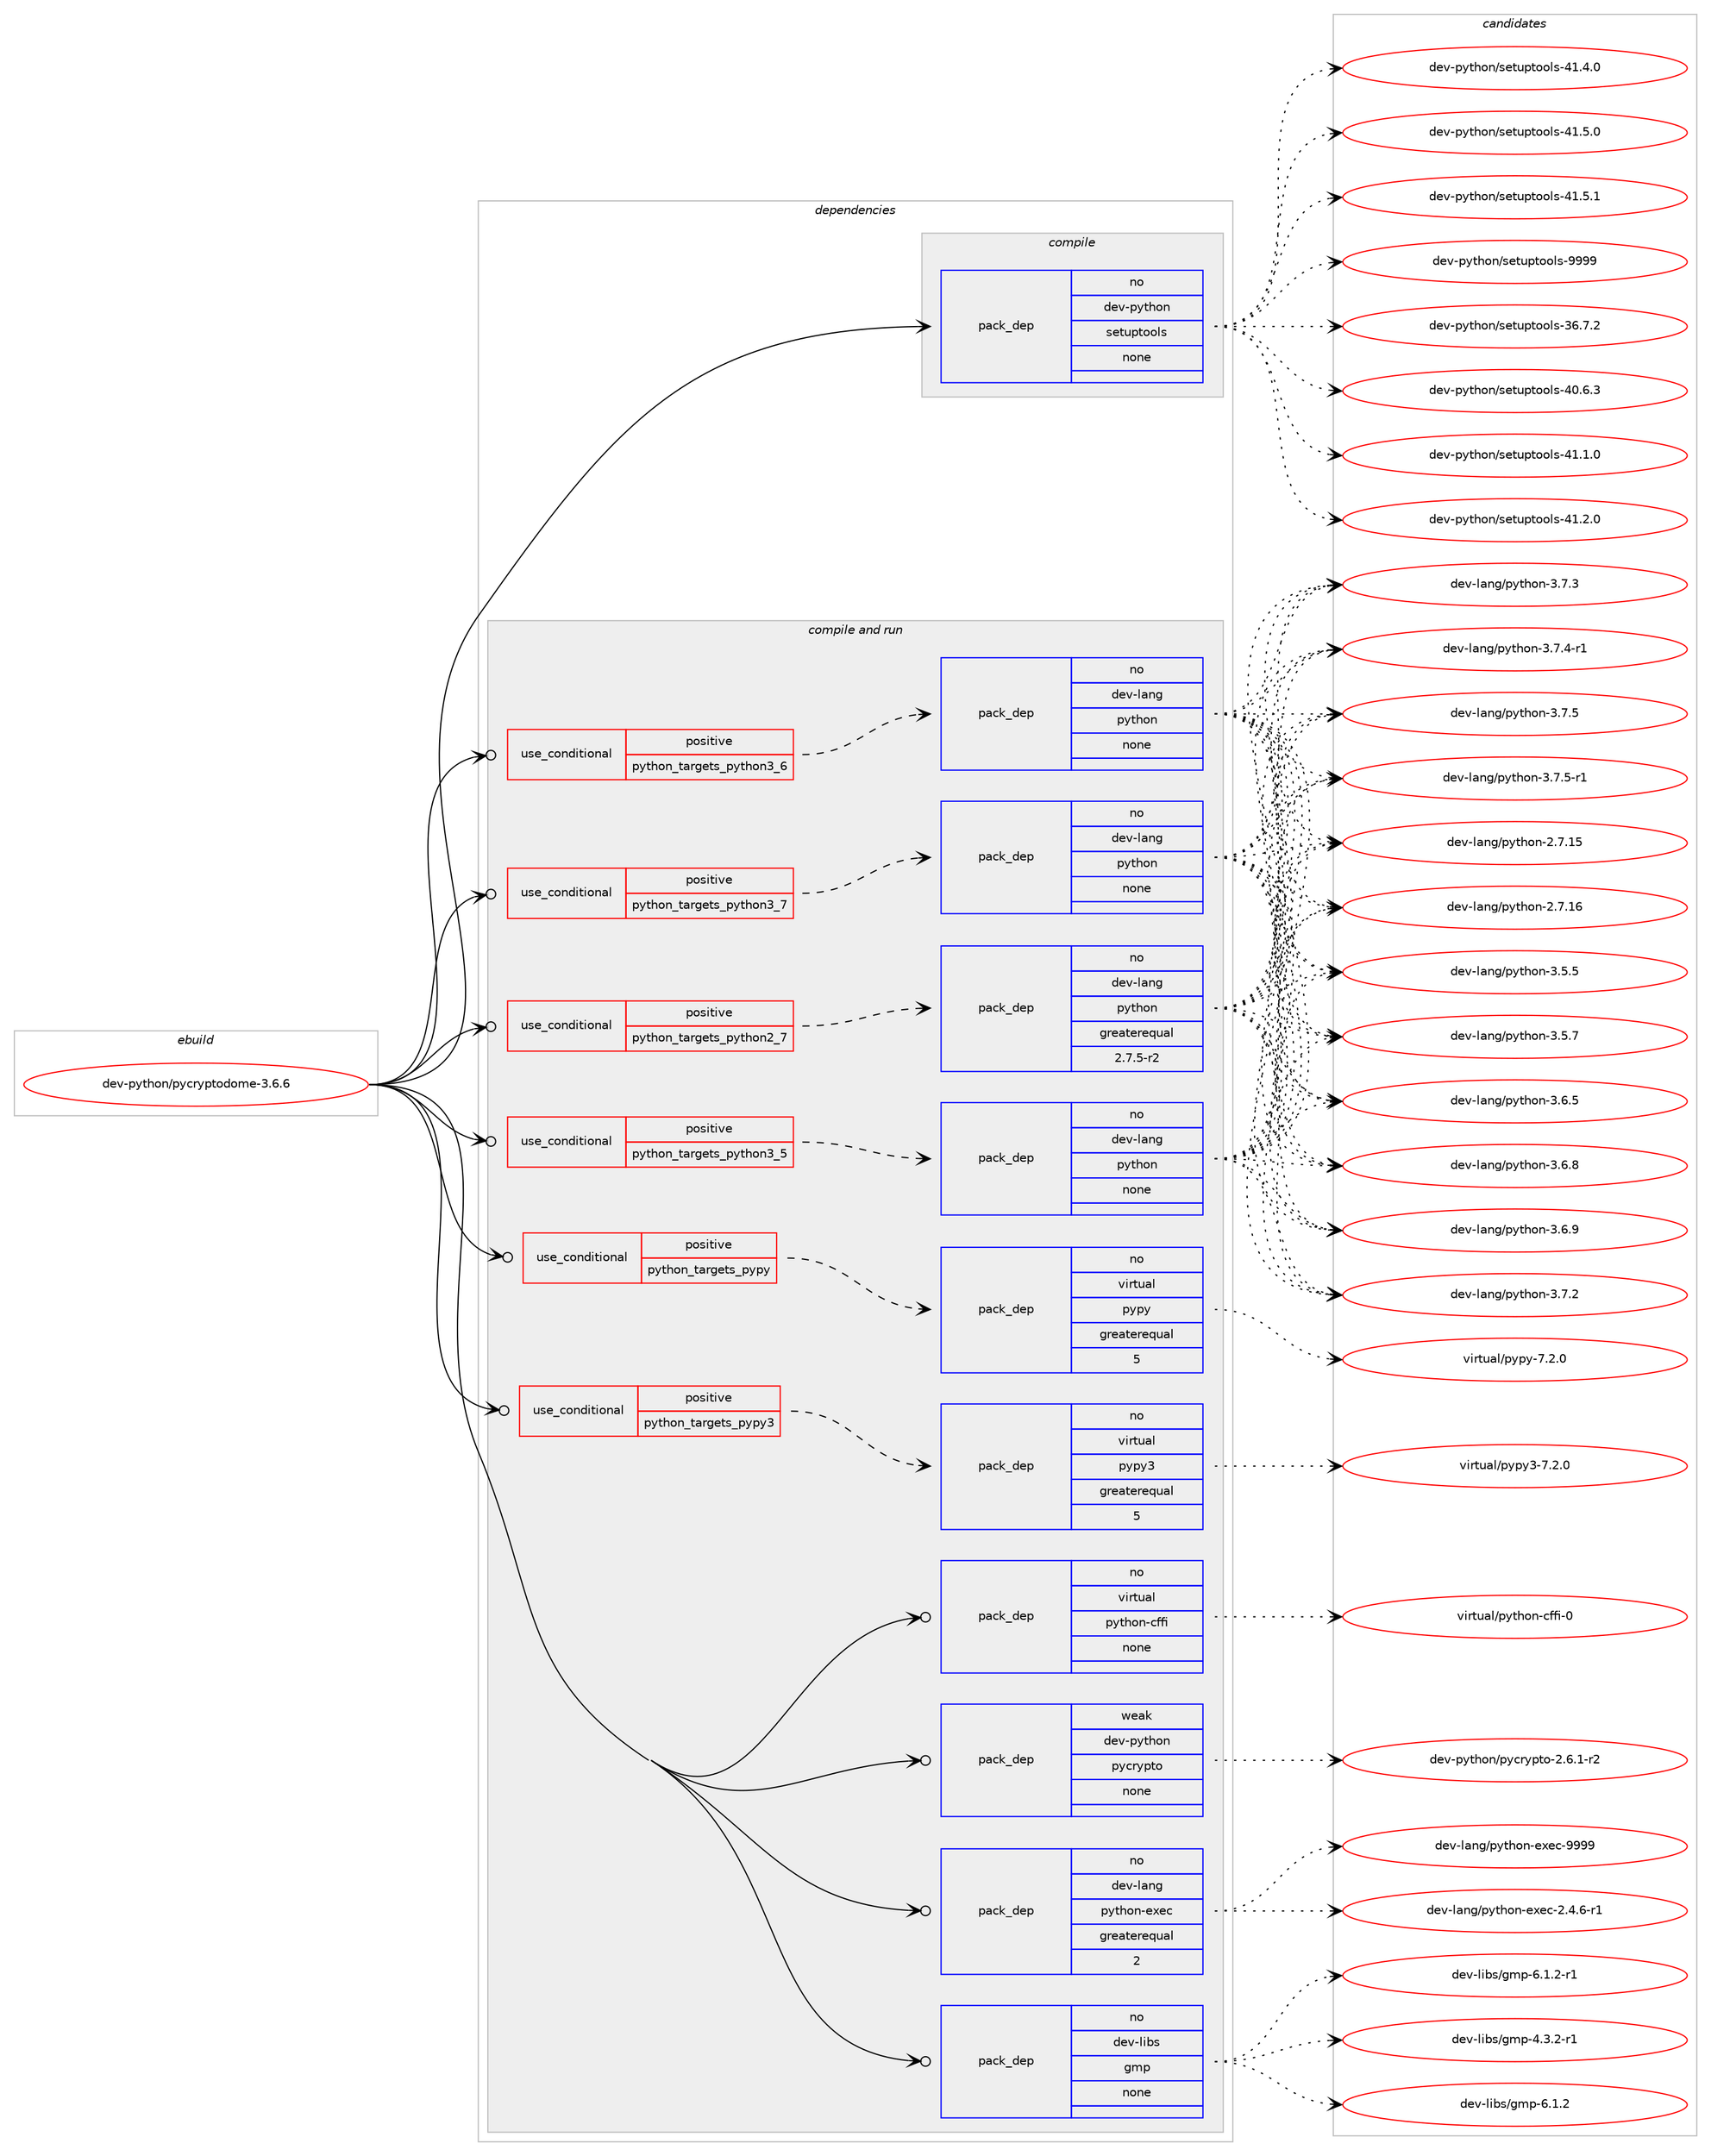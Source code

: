 digraph prolog {

# *************
# Graph options
# *************

newrank=true;
concentrate=true;
compound=true;
graph [rankdir=LR,fontname=Helvetica,fontsize=10,ranksep=1.5];#, ranksep=2.5, nodesep=0.2];
edge  [arrowhead=vee];
node  [fontname=Helvetica,fontsize=10];

# **********
# The ebuild
# **********

subgraph cluster_leftcol {
color=gray;
rank=same;
label=<<i>ebuild</i>>;
id [label="dev-python/pycryptodome-3.6.6", color=red, width=4, href="../dev-python/pycryptodome-3.6.6.svg"];
}

# ****************
# The dependencies
# ****************

subgraph cluster_midcol {
color=gray;
label=<<i>dependencies</i>>;
subgraph cluster_compile {
fillcolor="#eeeeee";
style=filled;
label=<<i>compile</i>>;
subgraph pack467512 {
dependency624909 [label=<<TABLE BORDER="0" CELLBORDER="1" CELLSPACING="0" CELLPADDING="4" WIDTH="220"><TR><TD ROWSPAN="6" CELLPADDING="30">pack_dep</TD></TR><TR><TD WIDTH="110">no</TD></TR><TR><TD>dev-python</TD></TR><TR><TD>setuptools</TD></TR><TR><TD>none</TD></TR><TR><TD></TD></TR></TABLE>>, shape=none, color=blue];
}
id:e -> dependency624909:w [weight=20,style="solid",arrowhead="vee"];
}
subgraph cluster_compileandrun {
fillcolor="#eeeeee";
style=filled;
label=<<i>compile and run</i>>;
subgraph cond145553 {
dependency624910 [label=<<TABLE BORDER="0" CELLBORDER="1" CELLSPACING="0" CELLPADDING="4"><TR><TD ROWSPAN="3" CELLPADDING="10">use_conditional</TD></TR><TR><TD>positive</TD></TR><TR><TD>python_targets_pypy</TD></TR></TABLE>>, shape=none, color=red];
subgraph pack467513 {
dependency624911 [label=<<TABLE BORDER="0" CELLBORDER="1" CELLSPACING="0" CELLPADDING="4" WIDTH="220"><TR><TD ROWSPAN="6" CELLPADDING="30">pack_dep</TD></TR><TR><TD WIDTH="110">no</TD></TR><TR><TD>virtual</TD></TR><TR><TD>pypy</TD></TR><TR><TD>greaterequal</TD></TR><TR><TD>5</TD></TR></TABLE>>, shape=none, color=blue];
}
dependency624910:e -> dependency624911:w [weight=20,style="dashed",arrowhead="vee"];
}
id:e -> dependency624910:w [weight=20,style="solid",arrowhead="odotvee"];
subgraph cond145554 {
dependency624912 [label=<<TABLE BORDER="0" CELLBORDER="1" CELLSPACING="0" CELLPADDING="4"><TR><TD ROWSPAN="3" CELLPADDING="10">use_conditional</TD></TR><TR><TD>positive</TD></TR><TR><TD>python_targets_pypy3</TD></TR></TABLE>>, shape=none, color=red];
subgraph pack467514 {
dependency624913 [label=<<TABLE BORDER="0" CELLBORDER="1" CELLSPACING="0" CELLPADDING="4" WIDTH="220"><TR><TD ROWSPAN="6" CELLPADDING="30">pack_dep</TD></TR><TR><TD WIDTH="110">no</TD></TR><TR><TD>virtual</TD></TR><TR><TD>pypy3</TD></TR><TR><TD>greaterequal</TD></TR><TR><TD>5</TD></TR></TABLE>>, shape=none, color=blue];
}
dependency624912:e -> dependency624913:w [weight=20,style="dashed",arrowhead="vee"];
}
id:e -> dependency624912:w [weight=20,style="solid",arrowhead="odotvee"];
subgraph cond145555 {
dependency624914 [label=<<TABLE BORDER="0" CELLBORDER="1" CELLSPACING="0" CELLPADDING="4"><TR><TD ROWSPAN="3" CELLPADDING="10">use_conditional</TD></TR><TR><TD>positive</TD></TR><TR><TD>python_targets_python2_7</TD></TR></TABLE>>, shape=none, color=red];
subgraph pack467515 {
dependency624915 [label=<<TABLE BORDER="0" CELLBORDER="1" CELLSPACING="0" CELLPADDING="4" WIDTH="220"><TR><TD ROWSPAN="6" CELLPADDING="30">pack_dep</TD></TR><TR><TD WIDTH="110">no</TD></TR><TR><TD>dev-lang</TD></TR><TR><TD>python</TD></TR><TR><TD>greaterequal</TD></TR><TR><TD>2.7.5-r2</TD></TR></TABLE>>, shape=none, color=blue];
}
dependency624914:e -> dependency624915:w [weight=20,style="dashed",arrowhead="vee"];
}
id:e -> dependency624914:w [weight=20,style="solid",arrowhead="odotvee"];
subgraph cond145556 {
dependency624916 [label=<<TABLE BORDER="0" CELLBORDER="1" CELLSPACING="0" CELLPADDING="4"><TR><TD ROWSPAN="3" CELLPADDING="10">use_conditional</TD></TR><TR><TD>positive</TD></TR><TR><TD>python_targets_python3_5</TD></TR></TABLE>>, shape=none, color=red];
subgraph pack467516 {
dependency624917 [label=<<TABLE BORDER="0" CELLBORDER="1" CELLSPACING="0" CELLPADDING="4" WIDTH="220"><TR><TD ROWSPAN="6" CELLPADDING="30">pack_dep</TD></TR><TR><TD WIDTH="110">no</TD></TR><TR><TD>dev-lang</TD></TR><TR><TD>python</TD></TR><TR><TD>none</TD></TR><TR><TD></TD></TR></TABLE>>, shape=none, color=blue];
}
dependency624916:e -> dependency624917:w [weight=20,style="dashed",arrowhead="vee"];
}
id:e -> dependency624916:w [weight=20,style="solid",arrowhead="odotvee"];
subgraph cond145557 {
dependency624918 [label=<<TABLE BORDER="0" CELLBORDER="1" CELLSPACING="0" CELLPADDING="4"><TR><TD ROWSPAN="3" CELLPADDING="10">use_conditional</TD></TR><TR><TD>positive</TD></TR><TR><TD>python_targets_python3_6</TD></TR></TABLE>>, shape=none, color=red];
subgraph pack467517 {
dependency624919 [label=<<TABLE BORDER="0" CELLBORDER="1" CELLSPACING="0" CELLPADDING="4" WIDTH="220"><TR><TD ROWSPAN="6" CELLPADDING="30">pack_dep</TD></TR><TR><TD WIDTH="110">no</TD></TR><TR><TD>dev-lang</TD></TR><TR><TD>python</TD></TR><TR><TD>none</TD></TR><TR><TD></TD></TR></TABLE>>, shape=none, color=blue];
}
dependency624918:e -> dependency624919:w [weight=20,style="dashed",arrowhead="vee"];
}
id:e -> dependency624918:w [weight=20,style="solid",arrowhead="odotvee"];
subgraph cond145558 {
dependency624920 [label=<<TABLE BORDER="0" CELLBORDER="1" CELLSPACING="0" CELLPADDING="4"><TR><TD ROWSPAN="3" CELLPADDING="10">use_conditional</TD></TR><TR><TD>positive</TD></TR><TR><TD>python_targets_python3_7</TD></TR></TABLE>>, shape=none, color=red];
subgraph pack467518 {
dependency624921 [label=<<TABLE BORDER="0" CELLBORDER="1" CELLSPACING="0" CELLPADDING="4" WIDTH="220"><TR><TD ROWSPAN="6" CELLPADDING="30">pack_dep</TD></TR><TR><TD WIDTH="110">no</TD></TR><TR><TD>dev-lang</TD></TR><TR><TD>python</TD></TR><TR><TD>none</TD></TR><TR><TD></TD></TR></TABLE>>, shape=none, color=blue];
}
dependency624920:e -> dependency624921:w [weight=20,style="dashed",arrowhead="vee"];
}
id:e -> dependency624920:w [weight=20,style="solid",arrowhead="odotvee"];
subgraph pack467519 {
dependency624922 [label=<<TABLE BORDER="0" CELLBORDER="1" CELLSPACING="0" CELLPADDING="4" WIDTH="220"><TR><TD ROWSPAN="6" CELLPADDING="30">pack_dep</TD></TR><TR><TD WIDTH="110">no</TD></TR><TR><TD>dev-lang</TD></TR><TR><TD>python-exec</TD></TR><TR><TD>greaterequal</TD></TR><TR><TD>2</TD></TR></TABLE>>, shape=none, color=blue];
}
id:e -> dependency624922:w [weight=20,style="solid",arrowhead="odotvee"];
subgraph pack467520 {
dependency624923 [label=<<TABLE BORDER="0" CELLBORDER="1" CELLSPACING="0" CELLPADDING="4" WIDTH="220"><TR><TD ROWSPAN="6" CELLPADDING="30">pack_dep</TD></TR><TR><TD WIDTH="110">no</TD></TR><TR><TD>dev-libs</TD></TR><TR><TD>gmp</TD></TR><TR><TD>none</TD></TR><TR><TD></TD></TR></TABLE>>, shape=none, color=blue];
}
id:e -> dependency624923:w [weight=20,style="solid",arrowhead="odotvee"];
subgraph pack467521 {
dependency624924 [label=<<TABLE BORDER="0" CELLBORDER="1" CELLSPACING="0" CELLPADDING="4" WIDTH="220"><TR><TD ROWSPAN="6" CELLPADDING="30">pack_dep</TD></TR><TR><TD WIDTH="110">no</TD></TR><TR><TD>virtual</TD></TR><TR><TD>python-cffi</TD></TR><TR><TD>none</TD></TR><TR><TD></TD></TR></TABLE>>, shape=none, color=blue];
}
id:e -> dependency624924:w [weight=20,style="solid",arrowhead="odotvee"];
subgraph pack467522 {
dependency624925 [label=<<TABLE BORDER="0" CELLBORDER="1" CELLSPACING="0" CELLPADDING="4" WIDTH="220"><TR><TD ROWSPAN="6" CELLPADDING="30">pack_dep</TD></TR><TR><TD WIDTH="110">weak</TD></TR><TR><TD>dev-python</TD></TR><TR><TD>pycrypto</TD></TR><TR><TD>none</TD></TR><TR><TD></TD></TR></TABLE>>, shape=none, color=blue];
}
id:e -> dependency624925:w [weight=20,style="solid",arrowhead="odotvee"];
}
subgraph cluster_run {
fillcolor="#eeeeee";
style=filled;
label=<<i>run</i>>;
}
}

# **************
# The candidates
# **************

subgraph cluster_choices {
rank=same;
color=gray;
label=<<i>candidates</i>>;

subgraph choice467512 {
color=black;
nodesep=1;
choice100101118451121211161041111104711510111611711211611111110811545515446554650 [label="dev-python/setuptools-36.7.2", color=red, width=4,href="../dev-python/setuptools-36.7.2.svg"];
choice100101118451121211161041111104711510111611711211611111110811545524846544651 [label="dev-python/setuptools-40.6.3", color=red, width=4,href="../dev-python/setuptools-40.6.3.svg"];
choice100101118451121211161041111104711510111611711211611111110811545524946494648 [label="dev-python/setuptools-41.1.0", color=red, width=4,href="../dev-python/setuptools-41.1.0.svg"];
choice100101118451121211161041111104711510111611711211611111110811545524946504648 [label="dev-python/setuptools-41.2.0", color=red, width=4,href="../dev-python/setuptools-41.2.0.svg"];
choice100101118451121211161041111104711510111611711211611111110811545524946524648 [label="dev-python/setuptools-41.4.0", color=red, width=4,href="../dev-python/setuptools-41.4.0.svg"];
choice100101118451121211161041111104711510111611711211611111110811545524946534648 [label="dev-python/setuptools-41.5.0", color=red, width=4,href="../dev-python/setuptools-41.5.0.svg"];
choice100101118451121211161041111104711510111611711211611111110811545524946534649 [label="dev-python/setuptools-41.5.1", color=red, width=4,href="../dev-python/setuptools-41.5.1.svg"];
choice10010111845112121116104111110471151011161171121161111111081154557575757 [label="dev-python/setuptools-9999", color=red, width=4,href="../dev-python/setuptools-9999.svg"];
dependency624909:e -> choice100101118451121211161041111104711510111611711211611111110811545515446554650:w [style=dotted,weight="100"];
dependency624909:e -> choice100101118451121211161041111104711510111611711211611111110811545524846544651:w [style=dotted,weight="100"];
dependency624909:e -> choice100101118451121211161041111104711510111611711211611111110811545524946494648:w [style=dotted,weight="100"];
dependency624909:e -> choice100101118451121211161041111104711510111611711211611111110811545524946504648:w [style=dotted,weight="100"];
dependency624909:e -> choice100101118451121211161041111104711510111611711211611111110811545524946524648:w [style=dotted,weight="100"];
dependency624909:e -> choice100101118451121211161041111104711510111611711211611111110811545524946534648:w [style=dotted,weight="100"];
dependency624909:e -> choice100101118451121211161041111104711510111611711211611111110811545524946534649:w [style=dotted,weight="100"];
dependency624909:e -> choice10010111845112121116104111110471151011161171121161111111081154557575757:w [style=dotted,weight="100"];
}
subgraph choice467513 {
color=black;
nodesep=1;
choice1181051141161179710847112121112121455546504648 [label="virtual/pypy-7.2.0", color=red, width=4,href="../virtual/pypy-7.2.0.svg"];
dependency624911:e -> choice1181051141161179710847112121112121455546504648:w [style=dotted,weight="100"];
}
subgraph choice467514 {
color=black;
nodesep=1;
choice118105114116117971084711212111212151455546504648 [label="virtual/pypy3-7.2.0", color=red, width=4,href="../virtual/pypy3-7.2.0.svg"];
dependency624913:e -> choice118105114116117971084711212111212151455546504648:w [style=dotted,weight="100"];
}
subgraph choice467515 {
color=black;
nodesep=1;
choice10010111845108971101034711212111610411111045504655464953 [label="dev-lang/python-2.7.15", color=red, width=4,href="../dev-lang/python-2.7.15.svg"];
choice10010111845108971101034711212111610411111045504655464954 [label="dev-lang/python-2.7.16", color=red, width=4,href="../dev-lang/python-2.7.16.svg"];
choice100101118451089711010347112121116104111110455146534653 [label="dev-lang/python-3.5.5", color=red, width=4,href="../dev-lang/python-3.5.5.svg"];
choice100101118451089711010347112121116104111110455146534655 [label="dev-lang/python-3.5.7", color=red, width=4,href="../dev-lang/python-3.5.7.svg"];
choice100101118451089711010347112121116104111110455146544653 [label="dev-lang/python-3.6.5", color=red, width=4,href="../dev-lang/python-3.6.5.svg"];
choice100101118451089711010347112121116104111110455146544656 [label="dev-lang/python-3.6.8", color=red, width=4,href="../dev-lang/python-3.6.8.svg"];
choice100101118451089711010347112121116104111110455146544657 [label="dev-lang/python-3.6.9", color=red, width=4,href="../dev-lang/python-3.6.9.svg"];
choice100101118451089711010347112121116104111110455146554650 [label="dev-lang/python-3.7.2", color=red, width=4,href="../dev-lang/python-3.7.2.svg"];
choice100101118451089711010347112121116104111110455146554651 [label="dev-lang/python-3.7.3", color=red, width=4,href="../dev-lang/python-3.7.3.svg"];
choice1001011184510897110103471121211161041111104551465546524511449 [label="dev-lang/python-3.7.4-r1", color=red, width=4,href="../dev-lang/python-3.7.4-r1.svg"];
choice100101118451089711010347112121116104111110455146554653 [label="dev-lang/python-3.7.5", color=red, width=4,href="../dev-lang/python-3.7.5.svg"];
choice1001011184510897110103471121211161041111104551465546534511449 [label="dev-lang/python-3.7.5-r1", color=red, width=4,href="../dev-lang/python-3.7.5-r1.svg"];
dependency624915:e -> choice10010111845108971101034711212111610411111045504655464953:w [style=dotted,weight="100"];
dependency624915:e -> choice10010111845108971101034711212111610411111045504655464954:w [style=dotted,weight="100"];
dependency624915:e -> choice100101118451089711010347112121116104111110455146534653:w [style=dotted,weight="100"];
dependency624915:e -> choice100101118451089711010347112121116104111110455146534655:w [style=dotted,weight="100"];
dependency624915:e -> choice100101118451089711010347112121116104111110455146544653:w [style=dotted,weight="100"];
dependency624915:e -> choice100101118451089711010347112121116104111110455146544656:w [style=dotted,weight="100"];
dependency624915:e -> choice100101118451089711010347112121116104111110455146544657:w [style=dotted,weight="100"];
dependency624915:e -> choice100101118451089711010347112121116104111110455146554650:w [style=dotted,weight="100"];
dependency624915:e -> choice100101118451089711010347112121116104111110455146554651:w [style=dotted,weight="100"];
dependency624915:e -> choice1001011184510897110103471121211161041111104551465546524511449:w [style=dotted,weight="100"];
dependency624915:e -> choice100101118451089711010347112121116104111110455146554653:w [style=dotted,weight="100"];
dependency624915:e -> choice1001011184510897110103471121211161041111104551465546534511449:w [style=dotted,weight="100"];
}
subgraph choice467516 {
color=black;
nodesep=1;
choice10010111845108971101034711212111610411111045504655464953 [label="dev-lang/python-2.7.15", color=red, width=4,href="../dev-lang/python-2.7.15.svg"];
choice10010111845108971101034711212111610411111045504655464954 [label="dev-lang/python-2.7.16", color=red, width=4,href="../dev-lang/python-2.7.16.svg"];
choice100101118451089711010347112121116104111110455146534653 [label="dev-lang/python-3.5.5", color=red, width=4,href="../dev-lang/python-3.5.5.svg"];
choice100101118451089711010347112121116104111110455146534655 [label="dev-lang/python-3.5.7", color=red, width=4,href="../dev-lang/python-3.5.7.svg"];
choice100101118451089711010347112121116104111110455146544653 [label="dev-lang/python-3.6.5", color=red, width=4,href="../dev-lang/python-3.6.5.svg"];
choice100101118451089711010347112121116104111110455146544656 [label="dev-lang/python-3.6.8", color=red, width=4,href="../dev-lang/python-3.6.8.svg"];
choice100101118451089711010347112121116104111110455146544657 [label="dev-lang/python-3.6.9", color=red, width=4,href="../dev-lang/python-3.6.9.svg"];
choice100101118451089711010347112121116104111110455146554650 [label="dev-lang/python-3.7.2", color=red, width=4,href="../dev-lang/python-3.7.2.svg"];
choice100101118451089711010347112121116104111110455146554651 [label="dev-lang/python-3.7.3", color=red, width=4,href="../dev-lang/python-3.7.3.svg"];
choice1001011184510897110103471121211161041111104551465546524511449 [label="dev-lang/python-3.7.4-r1", color=red, width=4,href="../dev-lang/python-3.7.4-r1.svg"];
choice100101118451089711010347112121116104111110455146554653 [label="dev-lang/python-3.7.5", color=red, width=4,href="../dev-lang/python-3.7.5.svg"];
choice1001011184510897110103471121211161041111104551465546534511449 [label="dev-lang/python-3.7.5-r1", color=red, width=4,href="../dev-lang/python-3.7.5-r1.svg"];
dependency624917:e -> choice10010111845108971101034711212111610411111045504655464953:w [style=dotted,weight="100"];
dependency624917:e -> choice10010111845108971101034711212111610411111045504655464954:w [style=dotted,weight="100"];
dependency624917:e -> choice100101118451089711010347112121116104111110455146534653:w [style=dotted,weight="100"];
dependency624917:e -> choice100101118451089711010347112121116104111110455146534655:w [style=dotted,weight="100"];
dependency624917:e -> choice100101118451089711010347112121116104111110455146544653:w [style=dotted,weight="100"];
dependency624917:e -> choice100101118451089711010347112121116104111110455146544656:w [style=dotted,weight="100"];
dependency624917:e -> choice100101118451089711010347112121116104111110455146544657:w [style=dotted,weight="100"];
dependency624917:e -> choice100101118451089711010347112121116104111110455146554650:w [style=dotted,weight="100"];
dependency624917:e -> choice100101118451089711010347112121116104111110455146554651:w [style=dotted,weight="100"];
dependency624917:e -> choice1001011184510897110103471121211161041111104551465546524511449:w [style=dotted,weight="100"];
dependency624917:e -> choice100101118451089711010347112121116104111110455146554653:w [style=dotted,weight="100"];
dependency624917:e -> choice1001011184510897110103471121211161041111104551465546534511449:w [style=dotted,weight="100"];
}
subgraph choice467517 {
color=black;
nodesep=1;
choice10010111845108971101034711212111610411111045504655464953 [label="dev-lang/python-2.7.15", color=red, width=4,href="../dev-lang/python-2.7.15.svg"];
choice10010111845108971101034711212111610411111045504655464954 [label="dev-lang/python-2.7.16", color=red, width=4,href="../dev-lang/python-2.7.16.svg"];
choice100101118451089711010347112121116104111110455146534653 [label="dev-lang/python-3.5.5", color=red, width=4,href="../dev-lang/python-3.5.5.svg"];
choice100101118451089711010347112121116104111110455146534655 [label="dev-lang/python-3.5.7", color=red, width=4,href="../dev-lang/python-3.5.7.svg"];
choice100101118451089711010347112121116104111110455146544653 [label="dev-lang/python-3.6.5", color=red, width=4,href="../dev-lang/python-3.6.5.svg"];
choice100101118451089711010347112121116104111110455146544656 [label="dev-lang/python-3.6.8", color=red, width=4,href="../dev-lang/python-3.6.8.svg"];
choice100101118451089711010347112121116104111110455146544657 [label="dev-lang/python-3.6.9", color=red, width=4,href="../dev-lang/python-3.6.9.svg"];
choice100101118451089711010347112121116104111110455146554650 [label="dev-lang/python-3.7.2", color=red, width=4,href="../dev-lang/python-3.7.2.svg"];
choice100101118451089711010347112121116104111110455146554651 [label="dev-lang/python-3.7.3", color=red, width=4,href="../dev-lang/python-3.7.3.svg"];
choice1001011184510897110103471121211161041111104551465546524511449 [label="dev-lang/python-3.7.4-r1", color=red, width=4,href="../dev-lang/python-3.7.4-r1.svg"];
choice100101118451089711010347112121116104111110455146554653 [label="dev-lang/python-3.7.5", color=red, width=4,href="../dev-lang/python-3.7.5.svg"];
choice1001011184510897110103471121211161041111104551465546534511449 [label="dev-lang/python-3.7.5-r1", color=red, width=4,href="../dev-lang/python-3.7.5-r1.svg"];
dependency624919:e -> choice10010111845108971101034711212111610411111045504655464953:w [style=dotted,weight="100"];
dependency624919:e -> choice10010111845108971101034711212111610411111045504655464954:w [style=dotted,weight="100"];
dependency624919:e -> choice100101118451089711010347112121116104111110455146534653:w [style=dotted,weight="100"];
dependency624919:e -> choice100101118451089711010347112121116104111110455146534655:w [style=dotted,weight="100"];
dependency624919:e -> choice100101118451089711010347112121116104111110455146544653:w [style=dotted,weight="100"];
dependency624919:e -> choice100101118451089711010347112121116104111110455146544656:w [style=dotted,weight="100"];
dependency624919:e -> choice100101118451089711010347112121116104111110455146544657:w [style=dotted,weight="100"];
dependency624919:e -> choice100101118451089711010347112121116104111110455146554650:w [style=dotted,weight="100"];
dependency624919:e -> choice100101118451089711010347112121116104111110455146554651:w [style=dotted,weight="100"];
dependency624919:e -> choice1001011184510897110103471121211161041111104551465546524511449:w [style=dotted,weight="100"];
dependency624919:e -> choice100101118451089711010347112121116104111110455146554653:w [style=dotted,weight="100"];
dependency624919:e -> choice1001011184510897110103471121211161041111104551465546534511449:w [style=dotted,weight="100"];
}
subgraph choice467518 {
color=black;
nodesep=1;
choice10010111845108971101034711212111610411111045504655464953 [label="dev-lang/python-2.7.15", color=red, width=4,href="../dev-lang/python-2.7.15.svg"];
choice10010111845108971101034711212111610411111045504655464954 [label="dev-lang/python-2.7.16", color=red, width=4,href="../dev-lang/python-2.7.16.svg"];
choice100101118451089711010347112121116104111110455146534653 [label="dev-lang/python-3.5.5", color=red, width=4,href="../dev-lang/python-3.5.5.svg"];
choice100101118451089711010347112121116104111110455146534655 [label="dev-lang/python-3.5.7", color=red, width=4,href="../dev-lang/python-3.5.7.svg"];
choice100101118451089711010347112121116104111110455146544653 [label="dev-lang/python-3.6.5", color=red, width=4,href="../dev-lang/python-3.6.5.svg"];
choice100101118451089711010347112121116104111110455146544656 [label="dev-lang/python-3.6.8", color=red, width=4,href="../dev-lang/python-3.6.8.svg"];
choice100101118451089711010347112121116104111110455146544657 [label="dev-lang/python-3.6.9", color=red, width=4,href="../dev-lang/python-3.6.9.svg"];
choice100101118451089711010347112121116104111110455146554650 [label="dev-lang/python-3.7.2", color=red, width=4,href="../dev-lang/python-3.7.2.svg"];
choice100101118451089711010347112121116104111110455146554651 [label="dev-lang/python-3.7.3", color=red, width=4,href="../dev-lang/python-3.7.3.svg"];
choice1001011184510897110103471121211161041111104551465546524511449 [label="dev-lang/python-3.7.4-r1", color=red, width=4,href="../dev-lang/python-3.7.4-r1.svg"];
choice100101118451089711010347112121116104111110455146554653 [label="dev-lang/python-3.7.5", color=red, width=4,href="../dev-lang/python-3.7.5.svg"];
choice1001011184510897110103471121211161041111104551465546534511449 [label="dev-lang/python-3.7.5-r1", color=red, width=4,href="../dev-lang/python-3.7.5-r1.svg"];
dependency624921:e -> choice10010111845108971101034711212111610411111045504655464953:w [style=dotted,weight="100"];
dependency624921:e -> choice10010111845108971101034711212111610411111045504655464954:w [style=dotted,weight="100"];
dependency624921:e -> choice100101118451089711010347112121116104111110455146534653:w [style=dotted,weight="100"];
dependency624921:e -> choice100101118451089711010347112121116104111110455146534655:w [style=dotted,weight="100"];
dependency624921:e -> choice100101118451089711010347112121116104111110455146544653:w [style=dotted,weight="100"];
dependency624921:e -> choice100101118451089711010347112121116104111110455146544656:w [style=dotted,weight="100"];
dependency624921:e -> choice100101118451089711010347112121116104111110455146544657:w [style=dotted,weight="100"];
dependency624921:e -> choice100101118451089711010347112121116104111110455146554650:w [style=dotted,weight="100"];
dependency624921:e -> choice100101118451089711010347112121116104111110455146554651:w [style=dotted,weight="100"];
dependency624921:e -> choice1001011184510897110103471121211161041111104551465546524511449:w [style=dotted,weight="100"];
dependency624921:e -> choice100101118451089711010347112121116104111110455146554653:w [style=dotted,weight="100"];
dependency624921:e -> choice1001011184510897110103471121211161041111104551465546534511449:w [style=dotted,weight="100"];
}
subgraph choice467519 {
color=black;
nodesep=1;
choice10010111845108971101034711212111610411111045101120101994550465246544511449 [label="dev-lang/python-exec-2.4.6-r1", color=red, width=4,href="../dev-lang/python-exec-2.4.6-r1.svg"];
choice10010111845108971101034711212111610411111045101120101994557575757 [label="dev-lang/python-exec-9999", color=red, width=4,href="../dev-lang/python-exec-9999.svg"];
dependency624922:e -> choice10010111845108971101034711212111610411111045101120101994550465246544511449:w [style=dotted,weight="100"];
dependency624922:e -> choice10010111845108971101034711212111610411111045101120101994557575757:w [style=dotted,weight="100"];
}
subgraph choice467520 {
color=black;
nodesep=1;
choice1001011184510810598115471031091124552465146504511449 [label="dev-libs/gmp-4.3.2-r1", color=red, width=4,href="../dev-libs/gmp-4.3.2-r1.svg"];
choice100101118451081059811547103109112455446494650 [label="dev-libs/gmp-6.1.2", color=red, width=4,href="../dev-libs/gmp-6.1.2.svg"];
choice1001011184510810598115471031091124554464946504511449 [label="dev-libs/gmp-6.1.2-r1", color=red, width=4,href="../dev-libs/gmp-6.1.2-r1.svg"];
dependency624923:e -> choice1001011184510810598115471031091124552465146504511449:w [style=dotted,weight="100"];
dependency624923:e -> choice100101118451081059811547103109112455446494650:w [style=dotted,weight="100"];
dependency624923:e -> choice1001011184510810598115471031091124554464946504511449:w [style=dotted,weight="100"];
}
subgraph choice467521 {
color=black;
nodesep=1;
choice118105114116117971084711212111610411111045991021021054548 [label="virtual/python-cffi-0", color=red, width=4,href="../virtual/python-cffi-0.svg"];
dependency624924:e -> choice118105114116117971084711212111610411111045991021021054548:w [style=dotted,weight="100"];
}
subgraph choice467522 {
color=black;
nodesep=1;
choice1001011184511212111610411111047112121991141211121161114550465446494511450 [label="dev-python/pycrypto-2.6.1-r2", color=red, width=4,href="../dev-python/pycrypto-2.6.1-r2.svg"];
dependency624925:e -> choice1001011184511212111610411111047112121991141211121161114550465446494511450:w [style=dotted,weight="100"];
}
}

}
